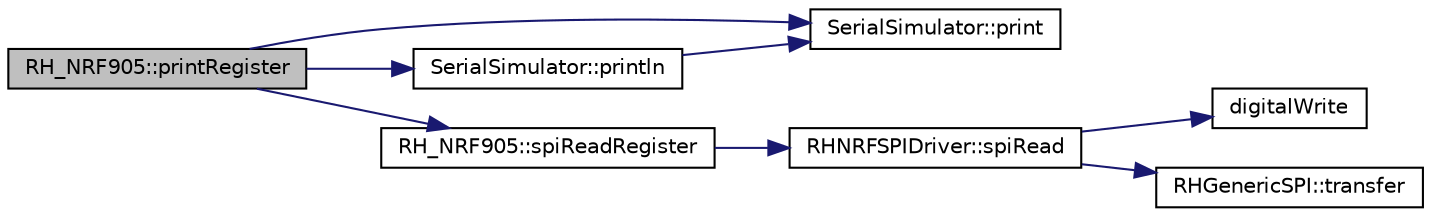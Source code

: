 digraph "RH_NRF905::printRegister"
{
 // LATEX_PDF_SIZE
  edge [fontname="Helvetica",fontsize="10",labelfontname="Helvetica",labelfontsize="10"];
  node [fontname="Helvetica",fontsize="10",shape=record];
  rankdir="LR";
  Node1 [label="RH_NRF905::printRegister",height=0.2,width=0.4,color="black", fillcolor="grey75", style="filled", fontcolor="black",tooltip=" "];
  Node1 -> Node2 [color="midnightblue",fontsize="10",style="solid",fontname="Helvetica"];
  Node2 [label="SerialSimulator::print",height=0.2,width=0.4,color="black", fillcolor="white", style="filled",URL="$class_serial_simulator.html#a234ffff97bfc7399b1d8edb3e4240380",tooltip=" "];
  Node1 -> Node3 [color="midnightblue",fontsize="10",style="solid",fontname="Helvetica"];
  Node3 [label="SerialSimulator::println",height=0.2,width=0.4,color="black", fillcolor="white", style="filled",URL="$class_serial_simulator.html#a7091e824733afdea0ff2a8baa2ad83d6",tooltip=" "];
  Node3 -> Node2 [color="midnightblue",fontsize="10",style="solid",fontname="Helvetica"];
  Node1 -> Node4 [color="midnightblue",fontsize="10",style="solid",fontname="Helvetica"];
  Node4 [label="RH_NRF905::spiReadRegister",height=0.2,width=0.4,color="black", fillcolor="white", style="filled",URL="$class_r_h___n_r_f905.html#a2bbd001fc291b969c5be21f9b8bd3732",tooltip=" "];
  Node4 -> Node5 [color="midnightblue",fontsize="10",style="solid",fontname="Helvetica"];
  Node5 [label="RHNRFSPIDriver::spiRead",height=0.2,width=0.4,color="black", fillcolor="white", style="filled",URL="$class_r_h_n_r_f_s_p_i_driver.html#a10b4013b6ad1f9bda878b3a87b1205d5",tooltip=" "];
  Node5 -> Node6 [color="midnightblue",fontsize="10",style="solid",fontname="Helvetica"];
  Node6 [label="digitalWrite",height=0.2,width=0.4,color="black", fillcolor="white", style="filled",URL="$_ras_pi_8cpp.html#a21c224d04b05de3f68dce98958d02b7c",tooltip=" "];
  Node5 -> Node7 [color="midnightblue",fontsize="10",style="solid",fontname="Helvetica"];
  Node7 [label="RHGenericSPI::transfer",height=0.2,width=0.4,color="black", fillcolor="white", style="filled",URL="$class_r_h_generic_s_p_i.html#a14bc6f8954d9d68c0a56319444ffdd24",tooltip=" "];
}
